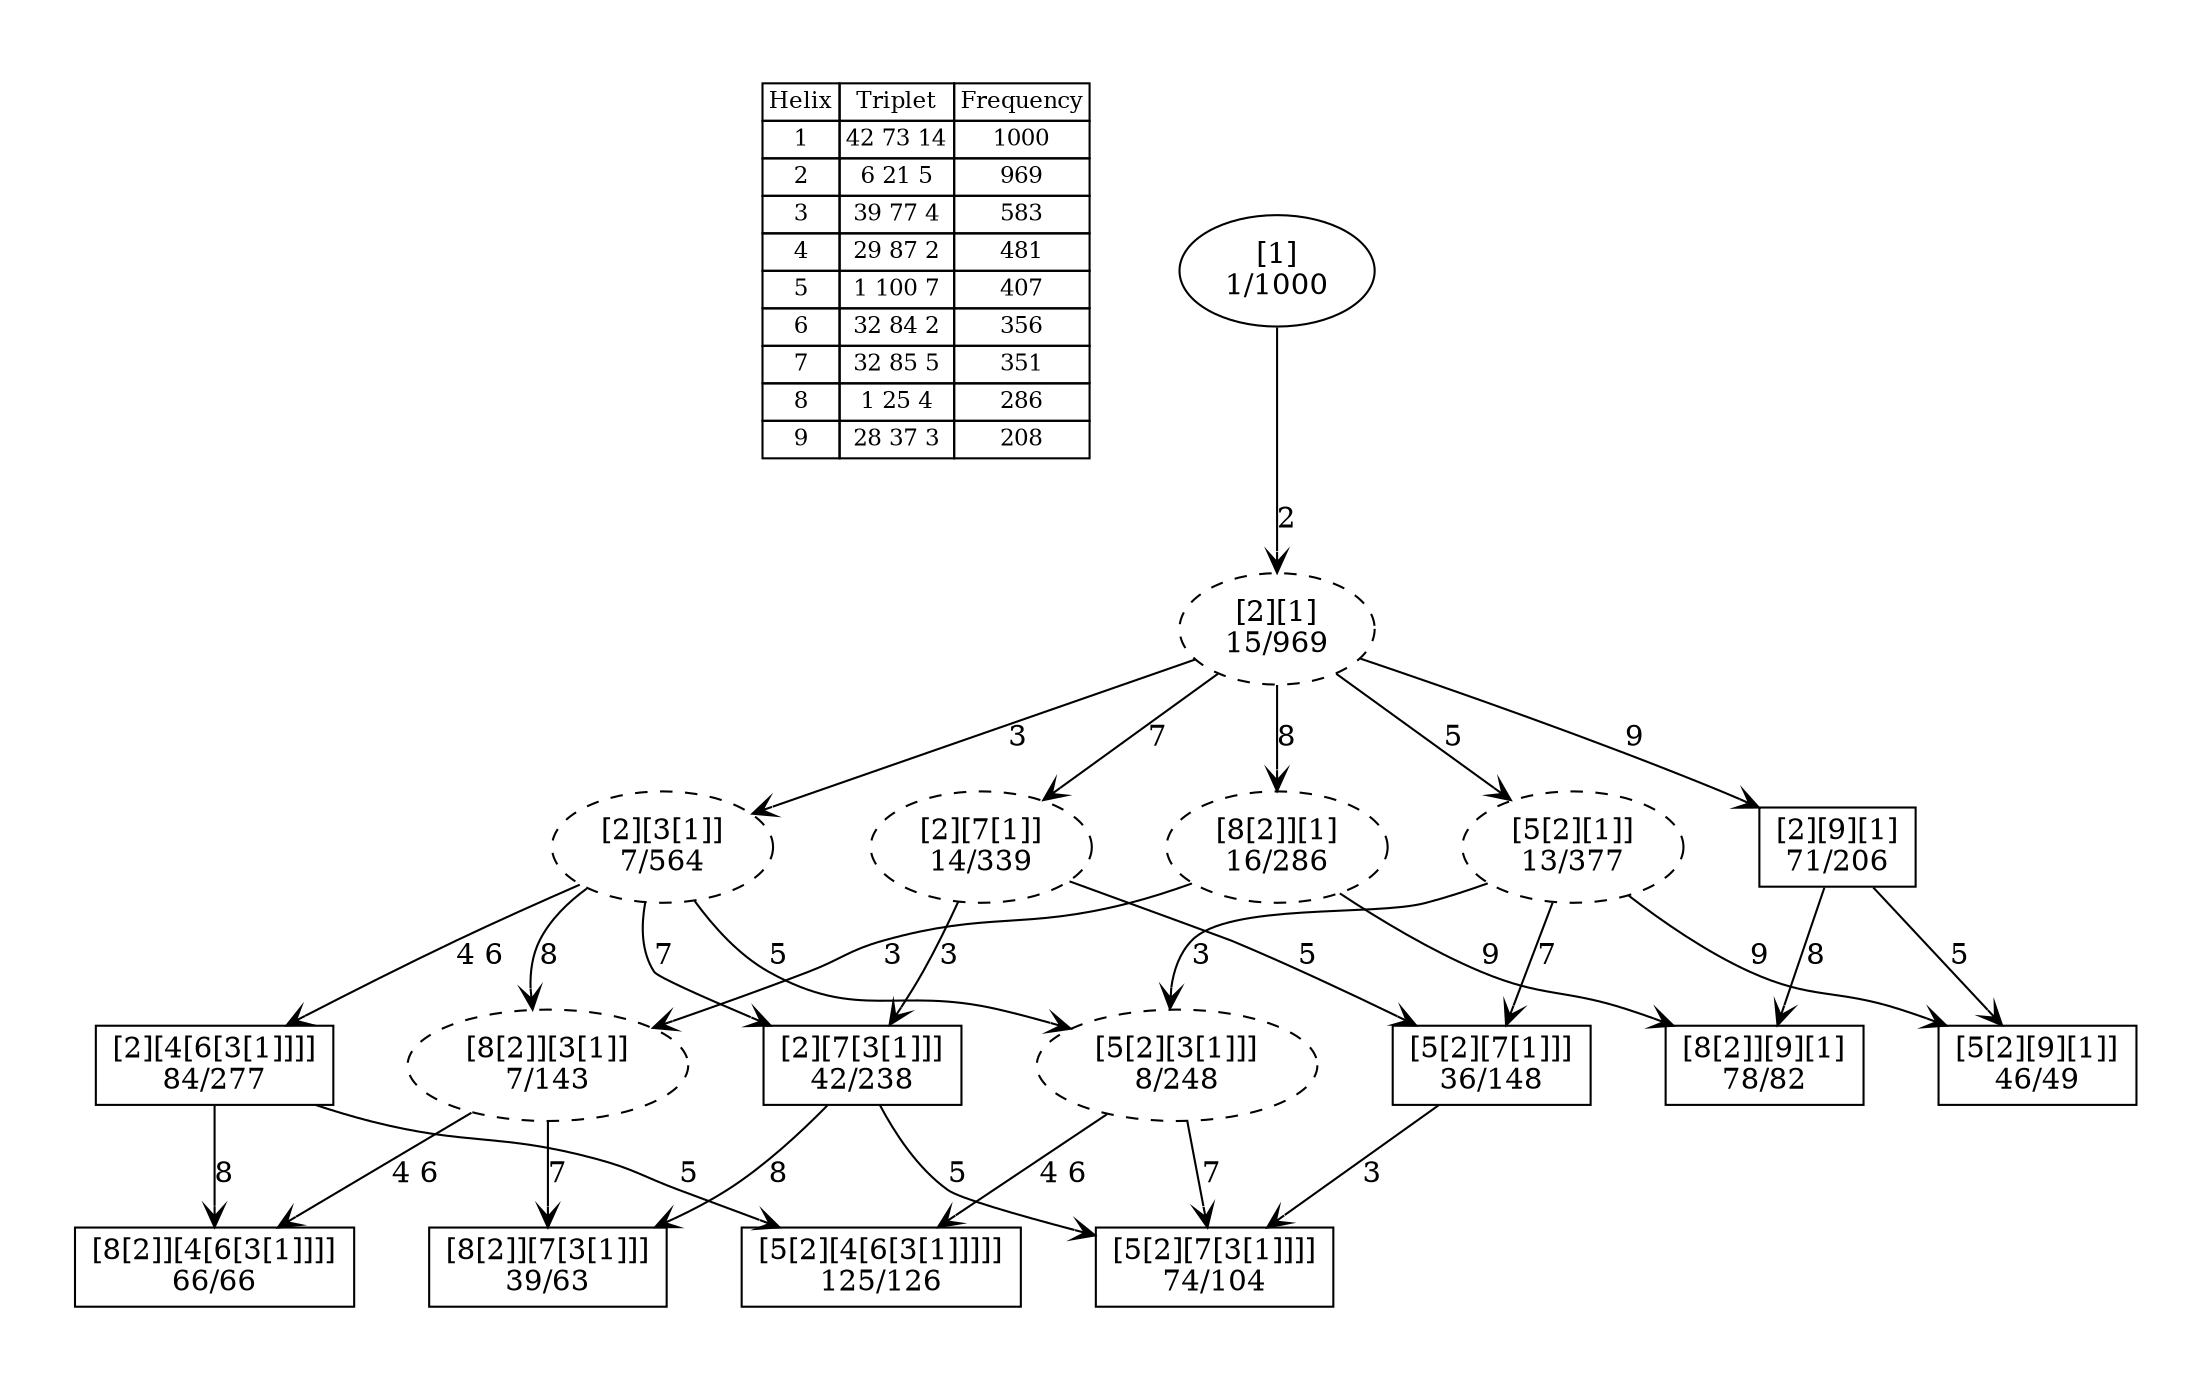 digraph G {
	pad = 0.5;
	nodesep = 0.5;
"legend" [label = < <table border="0" cellborder="1" cellspacing="0"><tr><td>Helix</td><td>Triplet</td><td>Frequency</td></tr>
<tr><td>1</td><td>42 73 14</td><td>1000</td></tr>
<tr><td>2</td><td>6 21 5</td><td>969</td></tr>
<tr><td>3</td><td>39 77 4</td><td>583</td></tr>
<tr><td>4</td><td>29 87 2</td><td>481</td></tr>
<tr><td>5</td><td>1 100 7</td><td>407</td></tr>
<tr><td>6</td><td>32 84 2</td><td>356</td></tr>
<tr><td>7</td><td>32 85 5</td><td>351</td></tr>
<tr><td>8</td><td>1 25 4</td><td>286</td></tr>
<tr><td>9</td><td>28 37 3</td><td>208</td></tr>
</table>>, shape = plaintext, fontsize=11];
"1 2 3 4 5 6 " [shape = box];
"1 2 3 4 6 " [shape = box];
"1 2 8 9 " [shape = box];
"1 2 3 5 7 " [shape = box];
"1 2 9 " [shape = box];
"1 2 3 4 6 8 " [shape = box];
"1 2 5 9 " [shape = box];
"1 2 3 7 " [shape = box];
"1 2 3 7 8 " [shape = box];
"1 2 5 7 " [shape = box];
"1 2 " [style = dashed];
"1 2 3 5 " [style = dashed];
"1 2 5 " [style = dashed];
"1 2 3 " [style = dashed];
"1 2 8 " [style = dashed];
"1 2 3 8 " [style = dashed];
"1 2 7 " [style = dashed];
"1 2 3 4 5 6 " [label = "[5[2][4[6[3[1]]]]]\n125/126"];
"1 2 3 4 6 " [label = "[2][4[6[3[1]]]]\n84/277"];
"1 2 8 9 " [label = "[8[2]][9][1]\n78/82"];
"1 2 3 5 7 " [label = "[5[2][7[3[1]]]]\n74/104"];
"1 2 9 " [label = "[2][9][1]\n71/206"];
"1 2 3 4 6 8 " [label = "[8[2]][4[6[3[1]]]]\n66/66"];
"1 2 5 9 " [label = "[5[2][9][1]]\n46/49"];
"1 2 3 7 " [label = "[2][7[3[1]]]\n42/238"];
"1 2 3 7 8 " [label = "[8[2]][7[3[1]]]\n39/63"];
"1 2 5 7 " [label = "[5[2][7[1]]]\n36/148"];
"1 2 " [label = "[2][1]\n15/969"];
"1 2 3 5 " [label = "[5[2][3[1]]]\n8/248"];
"1 2 5 " [label = "[5[2][1]]\n13/377"];
"1 2 3 " [label = "[2][3[1]]\n7/564"];
"1 2 8 " [label = "[8[2]][1]\n16/286"];
"1 2 3 8 " [label = "[8[2]][3[1]]\n7/143"];
"1 2 7 " [label = "[2][7[1]]\n14/339"];
"1 " [label = "[1]\n1/1000"];
"1 2 3 4 6 " -> "1 2 3 4 5 6 " [label = "5 ", arrowhead = vee];
"1 2 3 4 6 " -> "1 2 3 4 6 8 " [label = "8 ", arrowhead = vee];
"1 2 9 " -> "1 2 8 9 " [label = "8 ", arrowhead = vee];
"1 2 9 " -> "1 2 5 9 " [label = "5 ", arrowhead = vee];
"1 2 3 7 " -> "1 2 3 5 7 " [label = "5 ", arrowhead = vee];
"1 2 3 7 " -> "1 2 3 7 8 " [label = "8 ", arrowhead = vee];
"1 2 5 7 " -> "1 2 3 5 7 " [label = "3 ", arrowhead = vee];
"1 2 " -> "1 2 5 " [label = "5 ", arrowhead = vee];
"1 2 " -> "1 2 3 " [label = "3 ", arrowhead = vee];
"1 2 " -> "1 2 8 " [label = "8 ", arrowhead = vee];
"1 2 " -> "1 2 7 " [label = "7 ", arrowhead = vee];
"1 2 " -> "1 2 9 " [label = "9 ", arrowhead = vee];
"1 2 3 5 " -> "1 2 3 4 5 6 " [label = "4 6 ", arrowhead = vee];
"1 2 3 5 " -> "1 2 3 5 7 " [label = "7 ", arrowhead = vee];
"1 2 5 " -> "1 2 5 9 " [label = "9 ", arrowhead = vee];
"1 2 5 " -> "1 2 3 5 " [label = "3 ", arrowhead = vee];
"1 2 5 " -> "1 2 5 7 " [label = "7 ", arrowhead = vee];
"1 2 3 " -> "1 2 3 7 " [label = "7 ", arrowhead = vee];
"1 2 3 " -> "1 2 3 5 " [label = "5 ", arrowhead = vee];
"1 2 3 " -> "1 2 3 8 " [label = "8 ", arrowhead = vee];
"1 2 3 " -> "1 2 3 4 6 " [label = "4 6 ", arrowhead = vee];
"1 2 8 " -> "1 2 8 9 " [label = "9 ", arrowhead = vee];
"1 2 8 " -> "1 2 3 8 " [label = "3 ", arrowhead = vee];
"1 2 3 8 " -> "1 2 3 4 6 8 " [label = "4 6 ", arrowhead = vee];
"1 2 3 8 " -> "1 2 3 7 8 " [label = "7 ", arrowhead = vee];
"1 2 7 " -> "1 2 3 7 " [label = "3 ", arrowhead = vee];
"1 2 7 " -> "1 2 5 7 " [label = "5 ", arrowhead = vee];
"1 " -> "1 2 " [label = "2 ", arrowhead = vee];
}